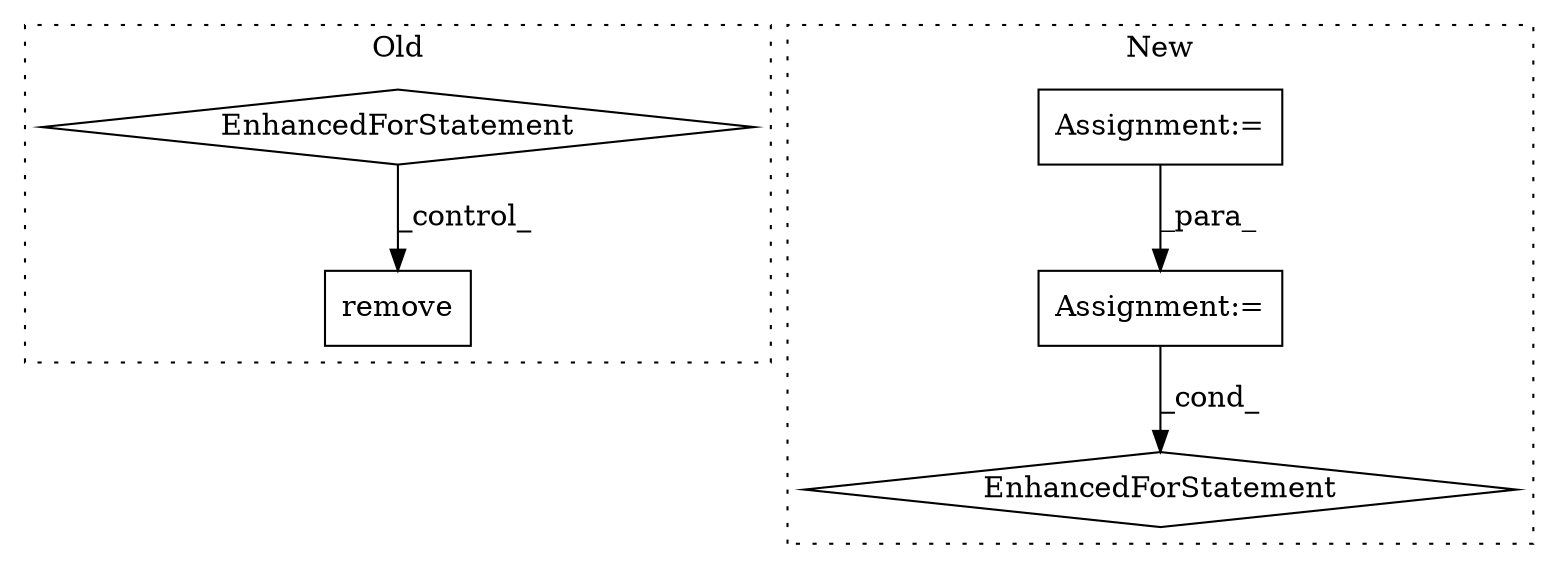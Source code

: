 digraph G {
subgraph cluster0 {
1 [label="remove" a="32" s="1438,1459" l="7,1" shape="box"];
5 [label="EnhancedForStatement" a="70" s="1236,1315" l="53,2" shape="diamond"];
label = "Old";
style="dotted";
}
subgraph cluster1 {
2 [label="EnhancedForStatement" a="70" s="1274,1348" l="53,2" shape="diamond"];
3 [label="Assignment:=" a="7" s="1274,1348" l="53,2" shape="box"];
4 [label="Assignment:=" a="7" s="1252" l="1" shape="box"];
label = "New";
style="dotted";
}
3 -> 2 [label="_cond_"];
4 -> 3 [label="_para_"];
5 -> 1 [label="_control_"];
}